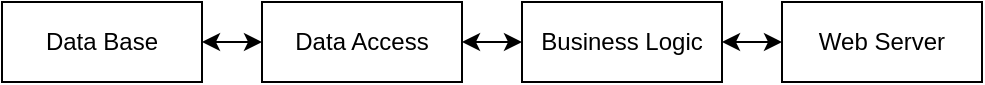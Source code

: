 <mxfile version="21.1.2" type="device">
  <diagram name="Страница 1" id="4HQDP-AyuuWZWp3D9xRN">
    <mxGraphModel dx="1434" dy="774" grid="1" gridSize="10" guides="1" tooltips="1" connect="1" arrows="1" fold="1" page="1" pageScale="1" pageWidth="827" pageHeight="1169" math="0" shadow="0">
      <root>
        <mxCell id="0" />
        <mxCell id="1" parent="0" />
        <mxCell id="UWCa4yKHjkD6jmXfwy8M-2" value="Data Base" style="whiteSpace=wrap;html=1;align=center;" vertex="1" parent="1">
          <mxGeometry x="170" y="370" width="100" height="40" as="geometry" />
        </mxCell>
        <mxCell id="UWCa4yKHjkD6jmXfwy8M-8" style="edgeStyle=orthogonalEdgeStyle;rounded=0;orthogonalLoop=1;jettySize=auto;html=1;exitX=1;exitY=0.5;exitDx=0;exitDy=0;entryX=0;entryY=0.5;entryDx=0;entryDy=0;startArrow=classic;startFill=1;" edge="1" parent="1" source="UWCa4yKHjkD6jmXfwy8M-3" target="UWCa4yKHjkD6jmXfwy8M-4">
          <mxGeometry relative="1" as="geometry" />
        </mxCell>
        <mxCell id="UWCa4yKHjkD6jmXfwy8M-3" value="Data Access " style="whiteSpace=wrap;html=1;align=center;" vertex="1" parent="1">
          <mxGeometry x="300" y="370" width="100" height="40" as="geometry" />
        </mxCell>
        <mxCell id="UWCa4yKHjkD6jmXfwy8M-9" style="edgeStyle=orthogonalEdgeStyle;rounded=0;orthogonalLoop=1;jettySize=auto;html=1;exitX=1;exitY=0.5;exitDx=0;exitDy=0;entryX=0;entryY=0.5;entryDx=0;entryDy=0;startArrow=classic;startFill=1;" edge="1" parent="1" source="UWCa4yKHjkD6jmXfwy8M-4" target="UWCa4yKHjkD6jmXfwy8M-5">
          <mxGeometry relative="1" as="geometry" />
        </mxCell>
        <mxCell id="UWCa4yKHjkD6jmXfwy8M-4" value="Business Logic" style="whiteSpace=wrap;html=1;align=center;" vertex="1" parent="1">
          <mxGeometry x="430" y="370" width="100" height="40" as="geometry" />
        </mxCell>
        <mxCell id="UWCa4yKHjkD6jmXfwy8M-5" value="Web Server" style="whiteSpace=wrap;html=1;align=center;" vertex="1" parent="1">
          <mxGeometry x="560" y="370" width="100" height="40" as="geometry" />
        </mxCell>
        <mxCell id="UWCa4yKHjkD6jmXfwy8M-7" value="" style="endArrow=classic;startArrow=classic;html=1;rounded=0;exitX=1;exitY=0.5;exitDx=0;exitDy=0;entryX=0;entryY=0.5;entryDx=0;entryDy=0;" edge="1" parent="1" source="UWCa4yKHjkD6jmXfwy8M-2" target="UWCa4yKHjkD6jmXfwy8M-3">
          <mxGeometry width="50" height="50" relative="1" as="geometry">
            <mxPoint x="390" y="430" as="sourcePoint" />
            <mxPoint x="440" y="380" as="targetPoint" />
          </mxGeometry>
        </mxCell>
      </root>
    </mxGraphModel>
  </diagram>
</mxfile>
